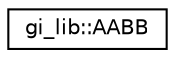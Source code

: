 digraph "Graphical Class Hierarchy"
{
  edge [fontname="Helvetica",fontsize="10",labelfontname="Helvetica",labelfontsize="10"];
  node [fontname="Helvetica",fontsize="10",shape=record];
  rankdir="LR";
  Node1 [label="gi_lib::AABB",height=0.2,width=0.4,color="black", fillcolor="white", style="filled",URL="$structgi__lib_1_1_a_a_b_b.html",tooltip="Axis-aligned bounding box. "];
}
